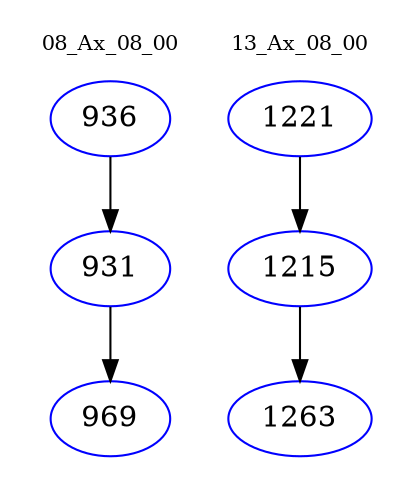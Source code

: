 digraph{
subgraph cluster_0 {
color = white
label = "08_Ax_08_00";
fontsize=10;
T0_936 [label="936", color="blue"]
T0_936 -> T0_931 [color="black"]
T0_931 [label="931", color="blue"]
T0_931 -> T0_969 [color="black"]
T0_969 [label="969", color="blue"]
}
subgraph cluster_1 {
color = white
label = "13_Ax_08_00";
fontsize=10;
T1_1221 [label="1221", color="blue"]
T1_1221 -> T1_1215 [color="black"]
T1_1215 [label="1215", color="blue"]
T1_1215 -> T1_1263 [color="black"]
T1_1263 [label="1263", color="blue"]
}
}
